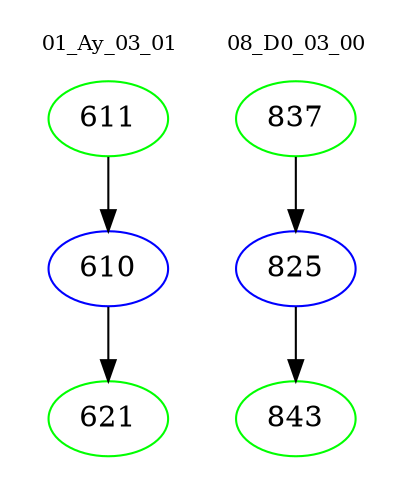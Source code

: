 digraph{
subgraph cluster_0 {
color = white
label = "01_Ay_03_01";
fontsize=10;
T0_611 [label="611", color="green"]
T0_611 -> T0_610 [color="black"]
T0_610 [label="610", color="blue"]
T0_610 -> T0_621 [color="black"]
T0_621 [label="621", color="green"]
}
subgraph cluster_1 {
color = white
label = "08_D0_03_00";
fontsize=10;
T1_837 [label="837", color="green"]
T1_837 -> T1_825 [color="black"]
T1_825 [label="825", color="blue"]
T1_825 -> T1_843 [color="black"]
T1_843 [label="843", color="green"]
}
}
